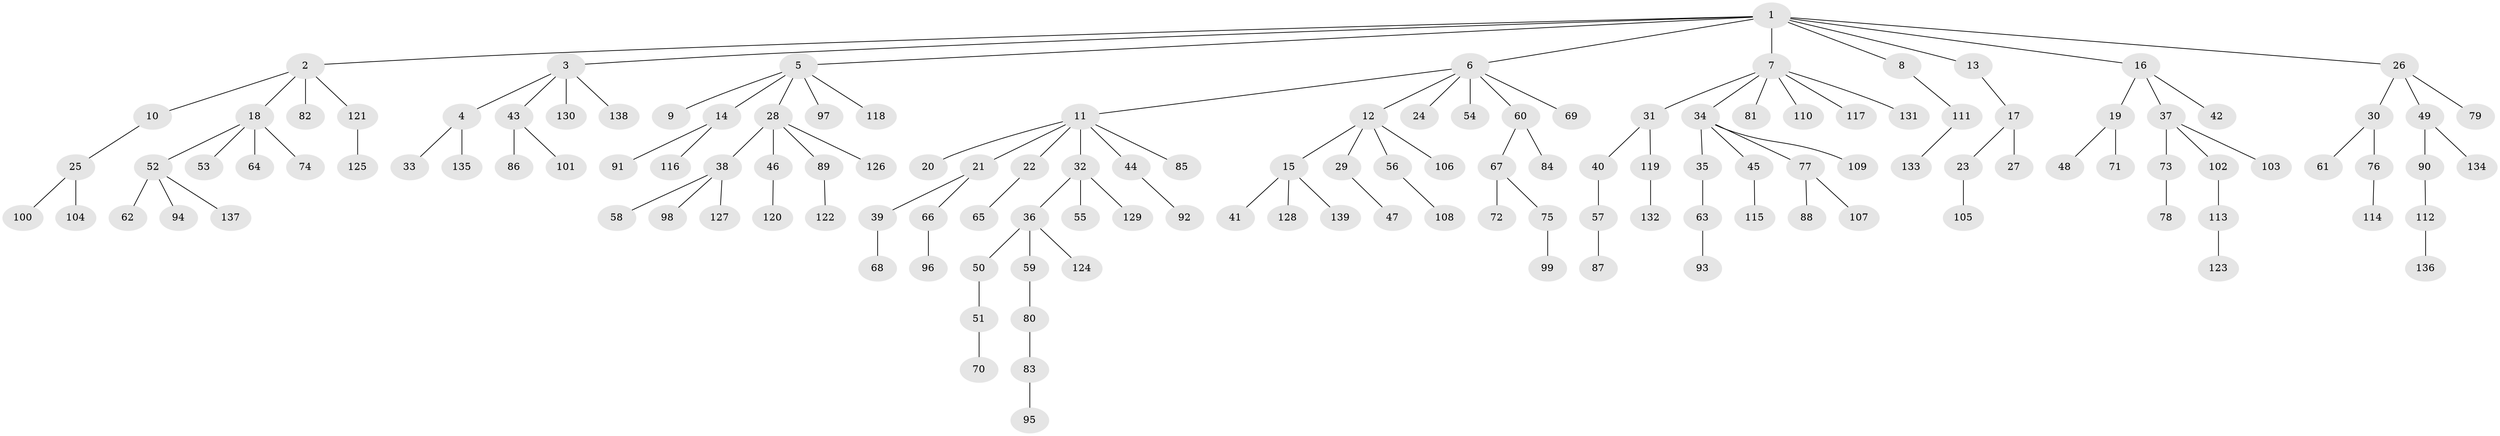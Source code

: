 // coarse degree distribution, {9: 0.01020408163265306, 4: 0.061224489795918366, 5: 0.02040816326530612, 3: 0.12244897959183673, 6: 0.030612244897959183, 2: 0.23469387755102042, 1: 0.5204081632653061}
// Generated by graph-tools (version 1.1) at 2025/51/03/04/25 22:51:55]
// undirected, 139 vertices, 138 edges
graph export_dot {
  node [color=gray90,style=filled];
  1;
  2;
  3;
  4;
  5;
  6;
  7;
  8;
  9;
  10;
  11;
  12;
  13;
  14;
  15;
  16;
  17;
  18;
  19;
  20;
  21;
  22;
  23;
  24;
  25;
  26;
  27;
  28;
  29;
  30;
  31;
  32;
  33;
  34;
  35;
  36;
  37;
  38;
  39;
  40;
  41;
  42;
  43;
  44;
  45;
  46;
  47;
  48;
  49;
  50;
  51;
  52;
  53;
  54;
  55;
  56;
  57;
  58;
  59;
  60;
  61;
  62;
  63;
  64;
  65;
  66;
  67;
  68;
  69;
  70;
  71;
  72;
  73;
  74;
  75;
  76;
  77;
  78;
  79;
  80;
  81;
  82;
  83;
  84;
  85;
  86;
  87;
  88;
  89;
  90;
  91;
  92;
  93;
  94;
  95;
  96;
  97;
  98;
  99;
  100;
  101;
  102;
  103;
  104;
  105;
  106;
  107;
  108;
  109;
  110;
  111;
  112;
  113;
  114;
  115;
  116;
  117;
  118;
  119;
  120;
  121;
  122;
  123;
  124;
  125;
  126;
  127;
  128;
  129;
  130;
  131;
  132;
  133;
  134;
  135;
  136;
  137;
  138;
  139;
  1 -- 2;
  1 -- 3;
  1 -- 5;
  1 -- 6;
  1 -- 7;
  1 -- 8;
  1 -- 13;
  1 -- 16;
  1 -- 26;
  2 -- 10;
  2 -- 18;
  2 -- 82;
  2 -- 121;
  3 -- 4;
  3 -- 43;
  3 -- 130;
  3 -- 138;
  4 -- 33;
  4 -- 135;
  5 -- 9;
  5 -- 14;
  5 -- 28;
  5 -- 97;
  5 -- 118;
  6 -- 11;
  6 -- 12;
  6 -- 24;
  6 -- 54;
  6 -- 60;
  6 -- 69;
  7 -- 31;
  7 -- 34;
  7 -- 81;
  7 -- 110;
  7 -- 117;
  7 -- 131;
  8 -- 111;
  10 -- 25;
  11 -- 20;
  11 -- 21;
  11 -- 22;
  11 -- 32;
  11 -- 44;
  11 -- 85;
  12 -- 15;
  12 -- 29;
  12 -- 56;
  12 -- 106;
  13 -- 17;
  14 -- 91;
  14 -- 116;
  15 -- 41;
  15 -- 128;
  15 -- 139;
  16 -- 19;
  16 -- 37;
  16 -- 42;
  17 -- 23;
  17 -- 27;
  18 -- 52;
  18 -- 53;
  18 -- 64;
  18 -- 74;
  19 -- 48;
  19 -- 71;
  21 -- 39;
  21 -- 66;
  22 -- 65;
  23 -- 105;
  25 -- 100;
  25 -- 104;
  26 -- 30;
  26 -- 49;
  26 -- 79;
  28 -- 38;
  28 -- 46;
  28 -- 89;
  28 -- 126;
  29 -- 47;
  30 -- 61;
  30 -- 76;
  31 -- 40;
  31 -- 119;
  32 -- 36;
  32 -- 55;
  32 -- 129;
  34 -- 35;
  34 -- 45;
  34 -- 77;
  34 -- 109;
  35 -- 63;
  36 -- 50;
  36 -- 59;
  36 -- 124;
  37 -- 73;
  37 -- 102;
  37 -- 103;
  38 -- 58;
  38 -- 98;
  38 -- 127;
  39 -- 68;
  40 -- 57;
  43 -- 86;
  43 -- 101;
  44 -- 92;
  45 -- 115;
  46 -- 120;
  49 -- 90;
  49 -- 134;
  50 -- 51;
  51 -- 70;
  52 -- 62;
  52 -- 94;
  52 -- 137;
  56 -- 108;
  57 -- 87;
  59 -- 80;
  60 -- 67;
  60 -- 84;
  63 -- 93;
  66 -- 96;
  67 -- 72;
  67 -- 75;
  73 -- 78;
  75 -- 99;
  76 -- 114;
  77 -- 88;
  77 -- 107;
  80 -- 83;
  83 -- 95;
  89 -- 122;
  90 -- 112;
  102 -- 113;
  111 -- 133;
  112 -- 136;
  113 -- 123;
  119 -- 132;
  121 -- 125;
}

